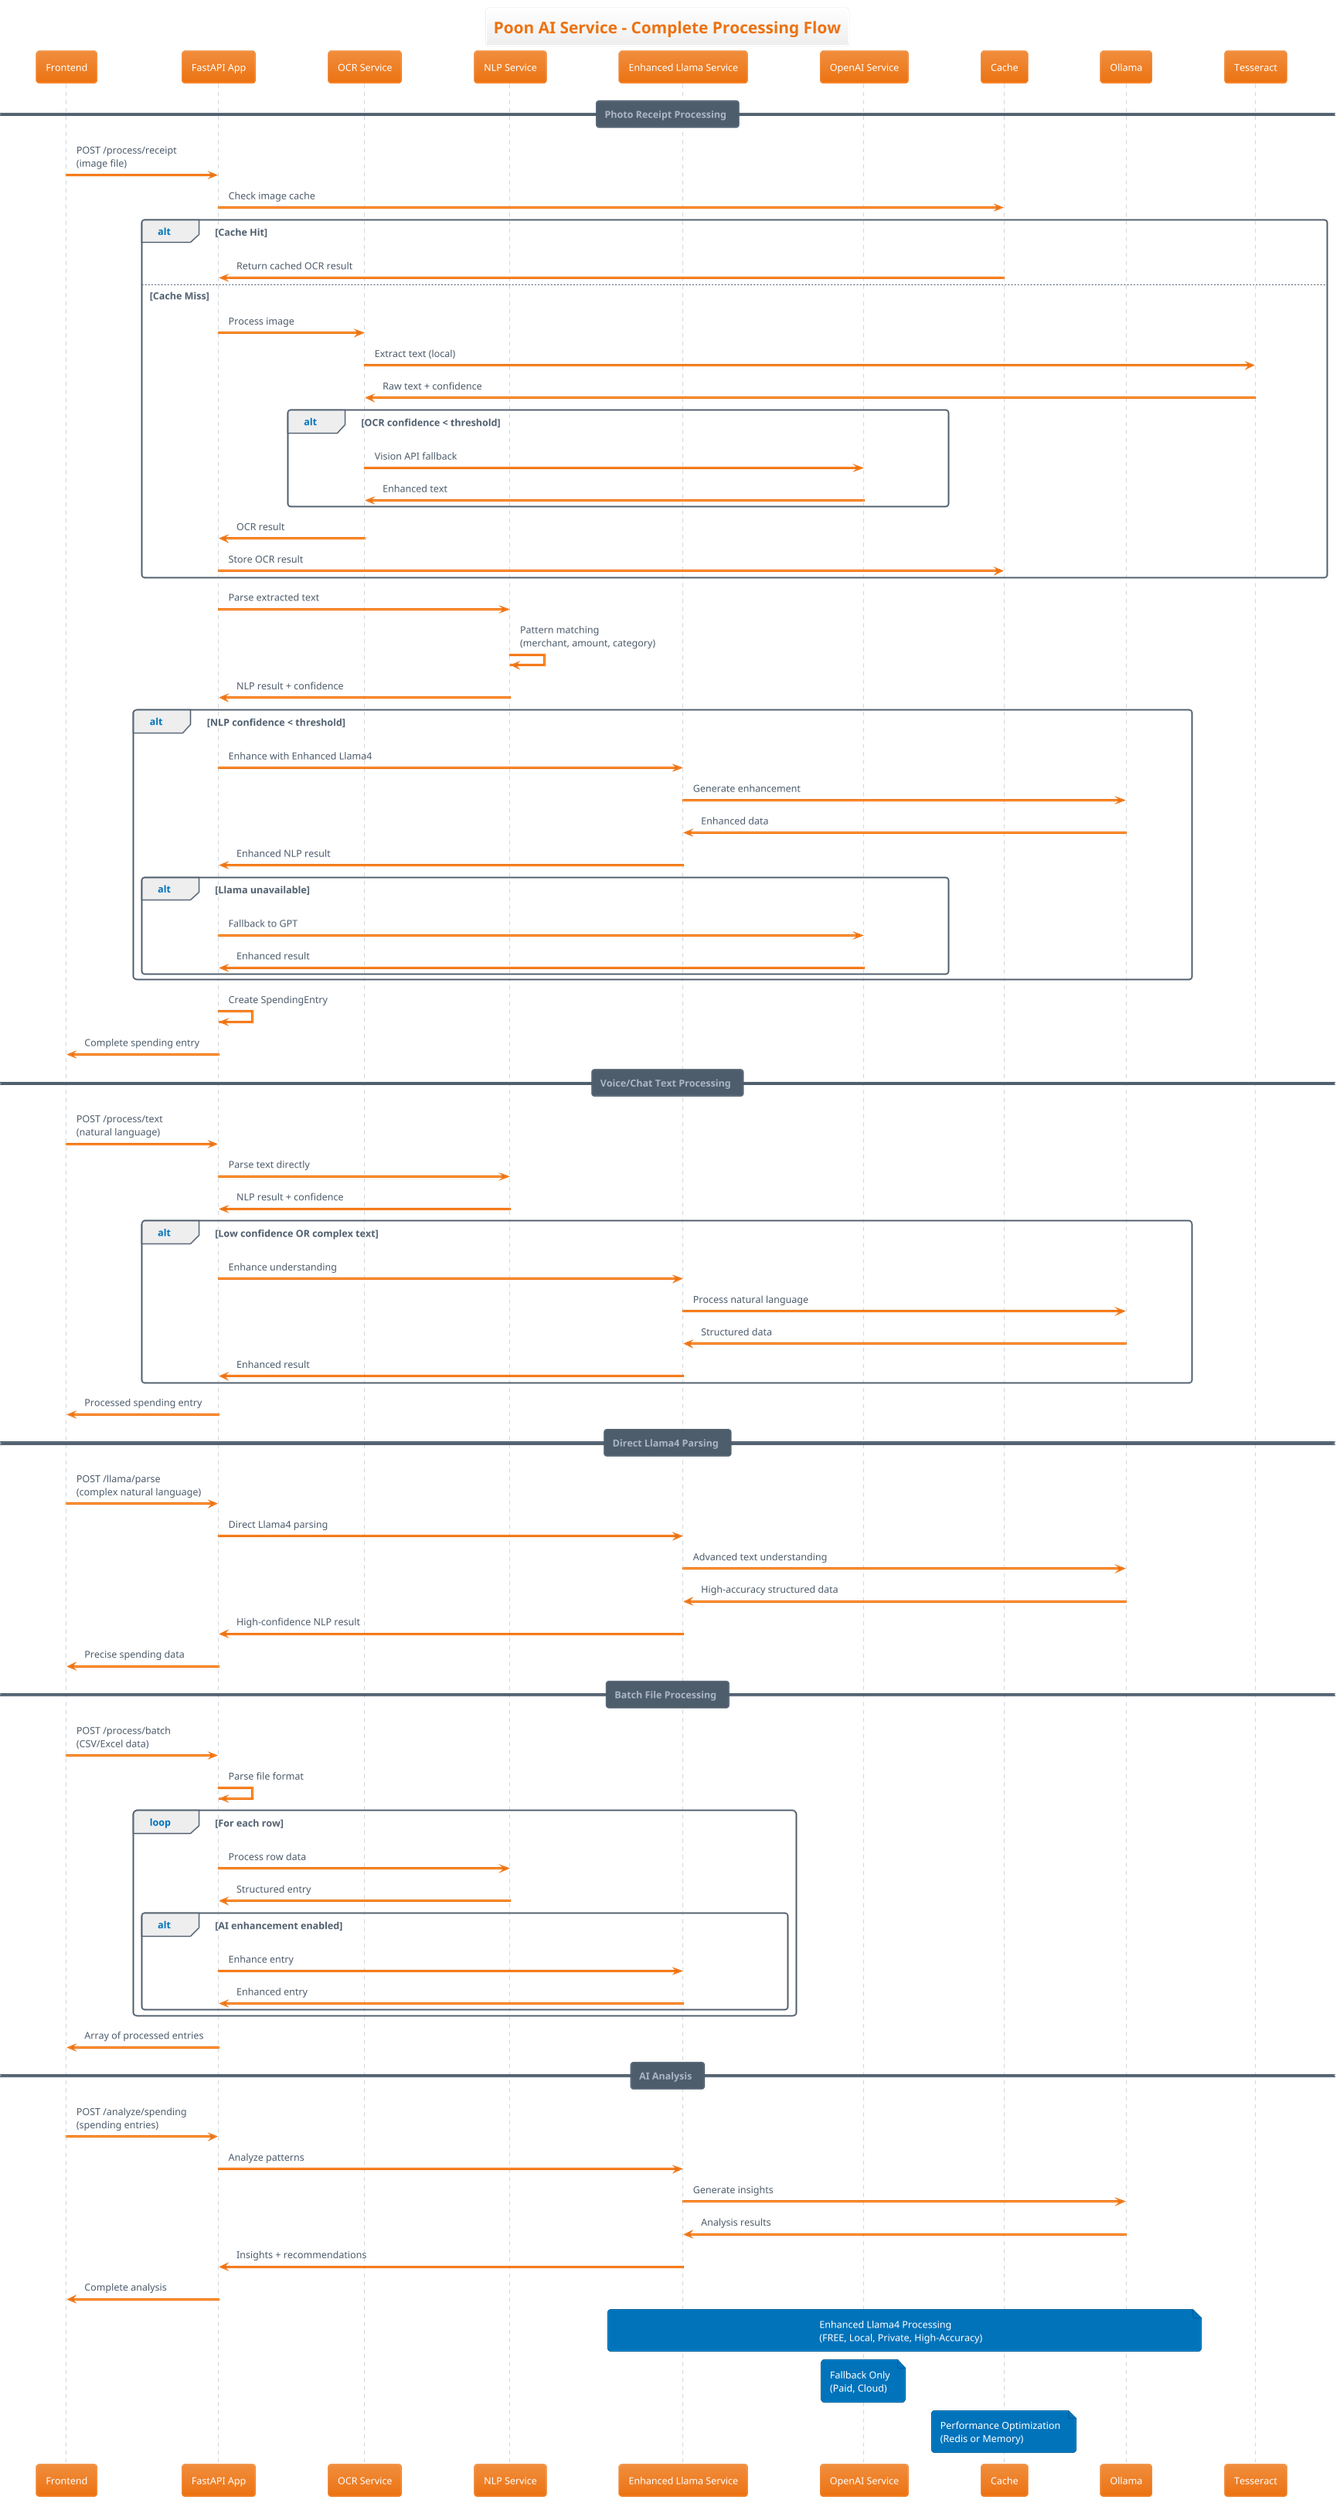 @startuml Processing Flow
!theme aws-orange
title Poon AI Service - Complete Processing Flow

participant "Frontend" as FE
participant "FastAPI App" as API
participant "OCR Service" as OCR
participant "NLP Service" as NLP
participant "Enhanced Llama Service" as Llama
participant "OpenAI Service" as OpenAI
participant "Cache" as Cache
participant "Ollama" as OllamaExt
participant "Tesseract" as Tesseract

== Photo Receipt Processing ==
FE -> API: POST /process/receipt\n(image file)
API -> Cache: Check image cache
alt Cache Hit
    Cache -> API: Return cached OCR result
else Cache Miss
    API -> OCR: Process image
    OCR -> Tesseract: Extract text (local)
    Tesseract -> OCR: Raw text + confidence
    
    alt OCR confidence < threshold
        OCR -> OpenAI: Vision API fallback
        OpenAI -> OCR: Enhanced text
    end
    
    OCR -> API: OCR result
    API -> Cache: Store OCR result
end

API -> NLP: Parse extracted text
NLP -> NLP: Pattern matching\n(merchant, amount, category)
NLP -> API: NLP result + confidence

alt NLP confidence < threshold
    API -> Llama: Enhance with Enhanced Llama4
    Llama -> OllamaExt: Generate enhancement
    OllamaExt -> Llama: Enhanced data
    Llama -> API: Enhanced NLP result
    
    alt Llama unavailable
        API -> OpenAI: Fallback to GPT
        OpenAI -> API: Enhanced result
    end
end

API -> API: Create SpendingEntry
API -> FE: Complete spending entry

== Voice/Chat Text Processing ==
FE -> API: POST /process/text\n(natural language)
API -> NLP: Parse text directly
NLP -> API: NLP result + confidence

alt Low confidence OR complex text
    API -> Llama: Enhance understanding
    Llama -> OllamaExt: Process natural language
    OllamaExt -> Llama: Structured data
    Llama -> API: Enhanced result
end

API -> FE: Processed spending entry

== Direct Llama4 Parsing ==
FE -> API: POST /llama/parse\n(complex natural language)
API -> Llama: Direct Llama4 parsing
Llama -> OllamaExt: Advanced text understanding
OllamaExt -> Llama: High-accuracy structured data
Llama -> API: High-confidence NLP result
API -> FE: Precise spending data

== Batch File Processing ==
FE -> API: POST /process/batch\n(CSV/Excel data)
API -> API: Parse file format
loop For each row
    API -> NLP: Process row data
    NLP -> API: Structured entry
    
    alt AI enhancement enabled
        API -> Llama: Enhance entry
        Llama -> API: Enhanced entry
    end
end
API -> FE: Array of processed entries

== AI Analysis ==
FE -> API: POST /analyze/spending\n(spending entries)
API -> Llama: Analyze patterns
Llama -> OllamaExt: Generate insights
OllamaExt -> Llama: Analysis results
Llama -> API: Insights + recommendations
API -> FE: Complete analysis

note over Llama, OllamaExt: Enhanced Llama4 Processing\n(FREE, Local, Private, High-Accuracy)
note over OpenAI: Fallback Only\n(Paid, Cloud)
note over Cache: Performance Optimization\n(Redis or Memory)

@enduml
